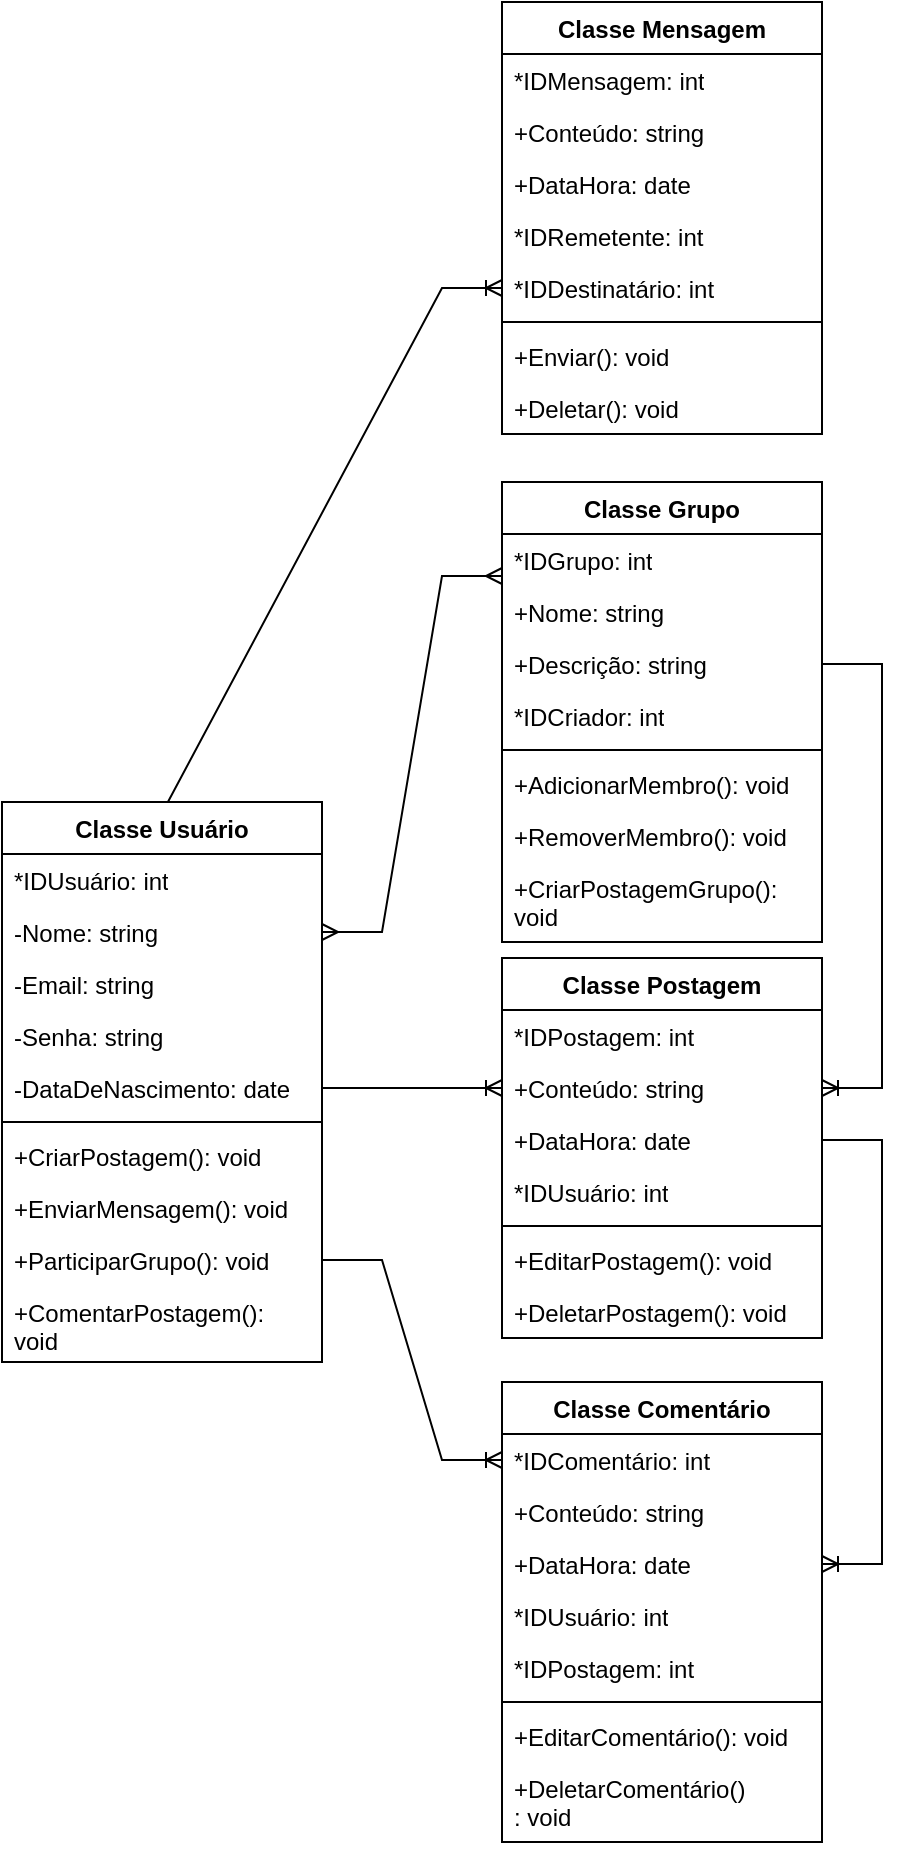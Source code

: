 <mxfile version="24.2.0" type="github">
  <diagram name="Página-1" id="ScOz7lRfuuDPGAUyPSYI">
    <mxGraphModel dx="1434" dy="1949" grid="1" gridSize="10" guides="1" tooltips="1" connect="1" arrows="1" fold="1" page="1" pageScale="1" pageWidth="827" pageHeight="1169" math="0" shadow="0">
      <root>
        <mxCell id="0" />
        <mxCell id="1" parent="0" />
        <mxCell id="bwcWV5bhVWTpJd34gHUj-1" value="Classe Usuário" style="swimlane;fontStyle=1;align=center;verticalAlign=top;childLayout=stackLayout;horizontal=1;startSize=26;horizontalStack=0;resizeParent=1;resizeParentMax=0;resizeLast=0;collapsible=1;marginBottom=0;whiteSpace=wrap;html=1;" vertex="1" parent="1">
          <mxGeometry x="30" y="160" width="160" height="280" as="geometry" />
        </mxCell>
        <mxCell id="bwcWV5bhVWTpJd34gHUj-2" value="*IDUsuário: int" style="text;strokeColor=none;fillColor=none;align=left;verticalAlign=top;spacingLeft=4;spacingRight=4;overflow=hidden;rotatable=0;points=[[0,0.5],[1,0.5]];portConstraint=eastwest;whiteSpace=wrap;html=1;" vertex="1" parent="bwcWV5bhVWTpJd34gHUj-1">
          <mxGeometry y="26" width="160" height="26" as="geometry" />
        </mxCell>
        <mxCell id="bwcWV5bhVWTpJd34gHUj-22" value="-Nome: string" style="text;strokeColor=none;fillColor=none;align=left;verticalAlign=top;spacingLeft=4;spacingRight=4;overflow=hidden;rotatable=0;points=[[0,0.5],[1,0.5]];portConstraint=eastwest;whiteSpace=wrap;html=1;" vertex="1" parent="bwcWV5bhVWTpJd34gHUj-1">
          <mxGeometry y="52" width="160" height="26" as="geometry" />
        </mxCell>
        <mxCell id="bwcWV5bhVWTpJd34gHUj-21" value="-Email: string" style="text;strokeColor=none;fillColor=none;align=left;verticalAlign=top;spacingLeft=4;spacingRight=4;overflow=hidden;rotatable=0;points=[[0,0.5],[1,0.5]];portConstraint=eastwest;whiteSpace=wrap;html=1;" vertex="1" parent="bwcWV5bhVWTpJd34gHUj-1">
          <mxGeometry y="78" width="160" height="26" as="geometry" />
        </mxCell>
        <mxCell id="bwcWV5bhVWTpJd34gHUj-23" value="-Senha: string" style="text;strokeColor=none;fillColor=none;align=left;verticalAlign=top;spacingLeft=4;spacingRight=4;overflow=hidden;rotatable=0;points=[[0,0.5],[1,0.5]];portConstraint=eastwest;whiteSpace=wrap;html=1;" vertex="1" parent="bwcWV5bhVWTpJd34gHUj-1">
          <mxGeometry y="104" width="160" height="26" as="geometry" />
        </mxCell>
        <mxCell id="bwcWV5bhVWTpJd34gHUj-24" value="-DataDeNascimento: date" style="text;strokeColor=none;fillColor=none;align=left;verticalAlign=top;spacingLeft=4;spacingRight=4;overflow=hidden;rotatable=0;points=[[0,0.5],[1,0.5]];portConstraint=eastwest;whiteSpace=wrap;html=1;" vertex="1" parent="bwcWV5bhVWTpJd34gHUj-1">
          <mxGeometry y="130" width="160" height="26" as="geometry" />
        </mxCell>
        <mxCell id="bwcWV5bhVWTpJd34gHUj-3" value="" style="line;strokeWidth=1;fillColor=none;align=left;verticalAlign=middle;spacingTop=-1;spacingLeft=3;spacingRight=3;rotatable=0;labelPosition=right;points=[];portConstraint=eastwest;strokeColor=inherit;" vertex="1" parent="bwcWV5bhVWTpJd34gHUj-1">
          <mxGeometry y="156" width="160" height="8" as="geometry" />
        </mxCell>
        <mxCell id="bwcWV5bhVWTpJd34gHUj-4" value="+CriarPostagem(): void" style="text;strokeColor=none;fillColor=none;align=left;verticalAlign=top;spacingLeft=4;spacingRight=4;overflow=hidden;rotatable=0;points=[[0,0.5],[1,0.5]];portConstraint=eastwest;whiteSpace=wrap;html=1;" vertex="1" parent="bwcWV5bhVWTpJd34gHUj-1">
          <mxGeometry y="164" width="160" height="26" as="geometry" />
        </mxCell>
        <mxCell id="bwcWV5bhVWTpJd34gHUj-26" value="+EnviarMensagem(): void" style="text;strokeColor=none;fillColor=none;align=left;verticalAlign=top;spacingLeft=4;spacingRight=4;overflow=hidden;rotatable=0;points=[[0,0.5],[1,0.5]];portConstraint=eastwest;whiteSpace=wrap;html=1;" vertex="1" parent="bwcWV5bhVWTpJd34gHUj-1">
          <mxGeometry y="190" width="160" height="26" as="geometry" />
        </mxCell>
        <mxCell id="bwcWV5bhVWTpJd34gHUj-27" value="+ParticiparGrupo(): void" style="text;strokeColor=none;fillColor=none;align=left;verticalAlign=top;spacingLeft=4;spacingRight=4;overflow=hidden;rotatable=0;points=[[0,0.5],[1,0.5]];portConstraint=eastwest;whiteSpace=wrap;html=1;" vertex="1" parent="bwcWV5bhVWTpJd34gHUj-1">
          <mxGeometry y="216" width="160" height="26" as="geometry" />
        </mxCell>
        <mxCell id="bwcWV5bhVWTpJd34gHUj-25" value="+ComentarPostagem(): void" style="text;strokeColor=none;fillColor=none;align=left;verticalAlign=top;spacingLeft=4;spacingRight=4;overflow=hidden;rotatable=0;points=[[0,0.5],[1,0.5]];portConstraint=eastwest;whiteSpace=wrap;html=1;" vertex="1" parent="bwcWV5bhVWTpJd34gHUj-1">
          <mxGeometry y="242" width="160" height="38" as="geometry" />
        </mxCell>
        <mxCell id="bwcWV5bhVWTpJd34gHUj-5" value="Classe Postagem&lt;div&gt;&lt;br&gt;&lt;/div&gt;" style="swimlane;fontStyle=1;align=center;verticalAlign=top;childLayout=stackLayout;horizontal=1;startSize=26;horizontalStack=0;resizeParent=1;resizeParentMax=0;resizeLast=0;collapsible=1;marginBottom=0;whiteSpace=wrap;html=1;" vertex="1" parent="1">
          <mxGeometry x="280" y="238" width="160" height="190" as="geometry" />
        </mxCell>
        <mxCell id="bwcWV5bhVWTpJd34gHUj-6" value="*IDPostagem: int" style="text;strokeColor=none;fillColor=none;align=left;verticalAlign=top;spacingLeft=4;spacingRight=4;overflow=hidden;rotatable=0;points=[[0,0.5],[1,0.5]];portConstraint=eastwest;whiteSpace=wrap;html=1;" vertex="1" parent="bwcWV5bhVWTpJd34gHUj-5">
          <mxGeometry y="26" width="160" height="26" as="geometry" />
        </mxCell>
        <mxCell id="bwcWV5bhVWTpJd34gHUj-30" value="+Conteúdo: string" style="text;strokeColor=none;fillColor=none;align=left;verticalAlign=top;spacingLeft=4;spacingRight=4;overflow=hidden;rotatable=0;points=[[0,0.5],[1,0.5]];portConstraint=eastwest;whiteSpace=wrap;html=1;" vertex="1" parent="bwcWV5bhVWTpJd34gHUj-5">
          <mxGeometry y="52" width="160" height="26" as="geometry" />
        </mxCell>
        <mxCell id="bwcWV5bhVWTpJd34gHUj-29" value="+DataHora: date" style="text;strokeColor=none;fillColor=none;align=left;verticalAlign=top;spacingLeft=4;spacingRight=4;overflow=hidden;rotatable=0;points=[[0,0.5],[1,0.5]];portConstraint=eastwest;whiteSpace=wrap;html=1;" vertex="1" parent="bwcWV5bhVWTpJd34gHUj-5">
          <mxGeometry y="78" width="160" height="26" as="geometry" />
        </mxCell>
        <mxCell id="bwcWV5bhVWTpJd34gHUj-28" value="*IDUsuário: int" style="text;strokeColor=none;fillColor=none;align=left;verticalAlign=top;spacingLeft=4;spacingRight=4;overflow=hidden;rotatable=0;points=[[0,0.5],[1,0.5]];portConstraint=eastwest;whiteSpace=wrap;html=1;" vertex="1" parent="bwcWV5bhVWTpJd34gHUj-5">
          <mxGeometry y="104" width="160" height="26" as="geometry" />
        </mxCell>
        <mxCell id="bwcWV5bhVWTpJd34gHUj-7" value="" style="line;strokeWidth=1;fillColor=none;align=left;verticalAlign=middle;spacingTop=-1;spacingLeft=3;spacingRight=3;rotatable=0;labelPosition=right;points=[];portConstraint=eastwest;strokeColor=inherit;" vertex="1" parent="bwcWV5bhVWTpJd34gHUj-5">
          <mxGeometry y="130" width="160" height="8" as="geometry" />
        </mxCell>
        <mxCell id="bwcWV5bhVWTpJd34gHUj-31" value="+EditarPostagem(): void" style="text;strokeColor=none;fillColor=none;align=left;verticalAlign=top;spacingLeft=4;spacingRight=4;overflow=hidden;rotatable=0;points=[[0,0.5],[1,0.5]];portConstraint=eastwest;whiteSpace=wrap;html=1;" vertex="1" parent="bwcWV5bhVWTpJd34gHUj-5">
          <mxGeometry y="138" width="160" height="26" as="geometry" />
        </mxCell>
        <mxCell id="bwcWV5bhVWTpJd34gHUj-8" value="+DeletarPostagem(): void" style="text;strokeColor=none;fillColor=none;align=left;verticalAlign=top;spacingLeft=4;spacingRight=4;overflow=hidden;rotatable=0;points=[[0,0.5],[1,0.5]];portConstraint=eastwest;whiteSpace=wrap;html=1;" vertex="1" parent="bwcWV5bhVWTpJd34gHUj-5">
          <mxGeometry y="164" width="160" height="26" as="geometry" />
        </mxCell>
        <mxCell id="bwcWV5bhVWTpJd34gHUj-9" value="Classe Comentário&lt;div&gt;&lt;br&gt;&lt;/div&gt;" style="swimlane;fontStyle=1;align=center;verticalAlign=top;childLayout=stackLayout;horizontal=1;startSize=26;horizontalStack=0;resizeParent=1;resizeParentMax=0;resizeLast=0;collapsible=1;marginBottom=0;whiteSpace=wrap;html=1;" vertex="1" parent="1">
          <mxGeometry x="280" y="450" width="160" height="230" as="geometry" />
        </mxCell>
        <mxCell id="bwcWV5bhVWTpJd34gHUj-10" value="&lt;span style=&quot;background-color: initial;&quot;&gt;*IDComentário: int&lt;/span&gt;" style="text;strokeColor=none;fillColor=none;align=left;verticalAlign=top;spacingLeft=4;spacingRight=4;overflow=hidden;rotatable=0;points=[[0,0.5],[1,0.5]];portConstraint=eastwest;whiteSpace=wrap;html=1;" vertex="1" parent="bwcWV5bhVWTpJd34gHUj-9">
          <mxGeometry y="26" width="160" height="26" as="geometry" />
        </mxCell>
        <mxCell id="bwcWV5bhVWTpJd34gHUj-33" value="+Conteúdo: string" style="text;strokeColor=none;fillColor=none;align=left;verticalAlign=top;spacingLeft=4;spacingRight=4;overflow=hidden;rotatable=0;points=[[0,0.5],[1,0.5]];portConstraint=eastwest;whiteSpace=wrap;html=1;" vertex="1" parent="bwcWV5bhVWTpJd34gHUj-9">
          <mxGeometry y="52" width="160" height="26" as="geometry" />
        </mxCell>
        <mxCell id="bwcWV5bhVWTpJd34gHUj-34" value="+DataHora: date" style="text;strokeColor=none;fillColor=none;align=left;verticalAlign=top;spacingLeft=4;spacingRight=4;overflow=hidden;rotatable=0;points=[[0,0.5],[1,0.5]];portConstraint=eastwest;whiteSpace=wrap;html=1;" vertex="1" parent="bwcWV5bhVWTpJd34gHUj-9">
          <mxGeometry y="78" width="160" height="26" as="geometry" />
        </mxCell>
        <mxCell id="bwcWV5bhVWTpJd34gHUj-32" value="*IDUsuário: int" style="text;strokeColor=none;fillColor=none;align=left;verticalAlign=top;spacingLeft=4;spacingRight=4;overflow=hidden;rotatable=0;points=[[0,0.5],[1,0.5]];portConstraint=eastwest;whiteSpace=wrap;html=1;" vertex="1" parent="bwcWV5bhVWTpJd34gHUj-9">
          <mxGeometry y="104" width="160" height="26" as="geometry" />
        </mxCell>
        <mxCell id="bwcWV5bhVWTpJd34gHUj-35" value="*IDPostagem: int" style="text;strokeColor=none;fillColor=none;align=left;verticalAlign=top;spacingLeft=4;spacingRight=4;overflow=hidden;rotatable=0;points=[[0,0.5],[1,0.5]];portConstraint=eastwest;whiteSpace=wrap;html=1;" vertex="1" parent="bwcWV5bhVWTpJd34gHUj-9">
          <mxGeometry y="130" width="160" height="26" as="geometry" />
        </mxCell>
        <mxCell id="bwcWV5bhVWTpJd34gHUj-11" value="" style="line;strokeWidth=1;fillColor=none;align=left;verticalAlign=middle;spacingTop=-1;spacingLeft=3;spacingRight=3;rotatable=0;labelPosition=right;points=[];portConstraint=eastwest;strokeColor=inherit;" vertex="1" parent="bwcWV5bhVWTpJd34gHUj-9">
          <mxGeometry y="156" width="160" height="8" as="geometry" />
        </mxCell>
        <mxCell id="bwcWV5bhVWTpJd34gHUj-12" value="+EditarComentário(): void" style="text;strokeColor=none;fillColor=none;align=left;verticalAlign=top;spacingLeft=4;spacingRight=4;overflow=hidden;rotatable=0;points=[[0,0.5],[1,0.5]];portConstraint=eastwest;whiteSpace=wrap;html=1;" vertex="1" parent="bwcWV5bhVWTpJd34gHUj-9">
          <mxGeometry y="164" width="160" height="26" as="geometry" />
        </mxCell>
        <mxCell id="bwcWV5bhVWTpJd34gHUj-37" value="+DeletarComentário()&lt;div&gt;: void&lt;/div&gt;" style="text;strokeColor=none;fillColor=none;align=left;verticalAlign=top;spacingLeft=4;spacingRight=4;overflow=hidden;rotatable=0;points=[[0,0.5],[1,0.5]];portConstraint=eastwest;whiteSpace=wrap;html=1;" vertex="1" parent="bwcWV5bhVWTpJd34gHUj-9">
          <mxGeometry y="190" width="160" height="40" as="geometry" />
        </mxCell>
        <mxCell id="bwcWV5bhVWTpJd34gHUj-13" value="Classe Grupo&lt;span style=&quot;color: rgba(0, 0, 0, 0); font-family: monospace; font-size: 0px; font-weight: 400; text-align: start; text-wrap: nowrap;&quot;&gt;%3CmxGraphModel%3E%3Croot%3E%3CmxCell%20id%3D%220%22%2F%3E%3CmxCell%20id%3D%221%22%20parent%3D%220%22%2F%3E%3CmxCell%20id%3D%222%22%20value%3D%22Usuario%22%20style%3D%22swimlane%3BfontStyle%3D1%3Balign%3Dcenter%3BverticalAlign%3Dtop%3BchildLayout%3DstackLayout%3Bhorizontal%3D1%3BstartSize%3D26%3BhorizontalStack%3D0%3BresizeParent%3D1%3BresizeParentMax%3D0%3BresizeLast%3D0%3Bcollapsible%3D1%3BmarginBottom%3D0%3BwhiteSpace%3Dwrap%3Bhtml%3D1%3B%22%20vertex%3D%221%22%20parent%3D%221%22%3E%3CmxGeometry%20x%3D%22330%22%20y%3D%22360%22%20width%3D%22160%22%20height%3D%2286%22%20as%3D%22geometry%22%2F%3E%3C%2FmxCell%3E%3CmxCell%20id%3D%223%22%20value%3D%22%2B%20field%3A%20type%22%20style%3D%22text%3BstrokeColor%3Dnone%3BfillColor%3Dnone%3Balign%3Dleft%3BverticalAlign%3Dtop%3BspacingLeft%3D4%3BspacingRight%3D4%3Boverflow%3Dhidden%3Brotatable%3D0%3Bpoints%3D%5B%5B0%2C0.5%5D%2C%5B1%2C0.5%5D%5D%3BportConstraint%3Deastwest%3BwhiteSpace%3Dwrap%3Bhtml%3D1%3B%22%20vertex%3D%221%22%20parent%3D%222%22%3E%3CmxGeometry%20y%3D%2226%22%20width%3D%22160%22%20height%3D%2226%22%20as%3D%22geometry%22%2F%3E%3C%2FmxCell%3E%3CmxCell%20id%3D%224%22%20value%3D%22%22%20style%3D%22line%3BstrokeWidth%3D1%3BfillColor%3Dnone%3Balign%3Dleft%3BverticalAlign%3Dmiddle%3BspacingTop%3D-1%3BspacingLeft%3D3%3BspacingRight%3D3%3Brotatable%3D0%3BlabelPosition%3Dright%3Bpoints%3D%5B%5D%3BportConstraint%3Deastwest%3BstrokeColor%3Dinherit%3B%22%20vertex%3D%221%22%20parent%3D%222%22%3E%3CmxGeometry%20y%3D%2252%22%20width%3D%22160%22%20height%3D%228%22%20as%3D%22geometry%22%2F%3E%3C%2FmxCell%3E%3CmxCell%20id%3D%225%22%20value%3D%22%2B%20method(type)%3A%20type%22%20style%3D%22text%3BstrokeColor%3Dnone%3BfillColor%3Dnone%3Balign%3Dleft%3BverticalAlign%3Dtop%3BspacingLeft%3D4%3BspacingRight%3D4%3Boverflow%3Dhidden%3Brotatable%3D0%3Bpoints%3D%5B%5B0%2C0.5%5D%2C%5B1%2C0.5%5D%5D%3BportConstraint%3Deastwest%3BwhiteSpace%3Dwrap%3Bhtml%3D1%3B%22%20vertex%3D%221%22%20parent%3D%222%22%3E%3CmxGeometry%20y%3D%2260%22%20width%3D%22160%22%20height%3D%2226%22%20as%3D%22geometry%22%2F%3E%3C%2FmxCell%3E%3C%2Froot%3E%3C%2FmxGraphModel%3E&lt;/span&gt;" style="swimlane;fontStyle=1;align=center;verticalAlign=top;childLayout=stackLayout;horizontal=1;startSize=26;horizontalStack=0;resizeParent=1;resizeParentMax=0;resizeLast=0;collapsible=1;marginBottom=0;whiteSpace=wrap;html=1;" vertex="1" parent="1">
          <mxGeometry x="280" width="160" height="230" as="geometry" />
        </mxCell>
        <mxCell id="bwcWV5bhVWTpJd34gHUj-38" value="*IDGrupo: int" style="text;strokeColor=none;fillColor=none;align=left;verticalAlign=top;spacingLeft=4;spacingRight=4;overflow=hidden;rotatable=0;points=[[0,0.5],[1,0.5]];portConstraint=eastwest;whiteSpace=wrap;html=1;" vertex="1" parent="bwcWV5bhVWTpJd34gHUj-13">
          <mxGeometry y="26" width="160" height="26" as="geometry" />
        </mxCell>
        <mxCell id="bwcWV5bhVWTpJd34gHUj-39" value="+Nome: string" style="text;strokeColor=none;fillColor=none;align=left;verticalAlign=top;spacingLeft=4;spacingRight=4;overflow=hidden;rotatable=0;points=[[0,0.5],[1,0.5]];portConstraint=eastwest;whiteSpace=wrap;html=1;" vertex="1" parent="bwcWV5bhVWTpJd34gHUj-13">
          <mxGeometry y="52" width="160" height="26" as="geometry" />
        </mxCell>
        <mxCell id="bwcWV5bhVWTpJd34gHUj-44" value="+Descrição: string" style="text;strokeColor=none;fillColor=none;align=left;verticalAlign=top;spacingLeft=4;spacingRight=4;overflow=hidden;rotatable=0;points=[[0,0.5],[1,0.5]];portConstraint=eastwest;whiteSpace=wrap;html=1;" vertex="1" parent="bwcWV5bhVWTpJd34gHUj-13">
          <mxGeometry y="78" width="160" height="26" as="geometry" />
        </mxCell>
        <mxCell id="bwcWV5bhVWTpJd34gHUj-14" value="*IDCriador: int" style="text;strokeColor=none;fillColor=none;align=left;verticalAlign=top;spacingLeft=4;spacingRight=4;overflow=hidden;rotatable=0;points=[[0,0.5],[1,0.5]];portConstraint=eastwest;whiteSpace=wrap;html=1;" vertex="1" parent="bwcWV5bhVWTpJd34gHUj-13">
          <mxGeometry y="104" width="160" height="26" as="geometry" />
        </mxCell>
        <mxCell id="bwcWV5bhVWTpJd34gHUj-15" value="" style="line;strokeWidth=1;fillColor=none;align=left;verticalAlign=middle;spacingTop=-1;spacingLeft=3;spacingRight=3;rotatable=0;labelPosition=right;points=[];portConstraint=eastwest;strokeColor=inherit;" vertex="1" parent="bwcWV5bhVWTpJd34gHUj-13">
          <mxGeometry y="130" width="160" height="8" as="geometry" />
        </mxCell>
        <mxCell id="bwcWV5bhVWTpJd34gHUj-45" value="+AdicionarMembro(): void" style="text;strokeColor=none;fillColor=none;align=left;verticalAlign=top;spacingLeft=4;spacingRight=4;overflow=hidden;rotatable=0;points=[[0,0.5],[1,0.5]];portConstraint=eastwest;whiteSpace=wrap;html=1;" vertex="1" parent="bwcWV5bhVWTpJd34gHUj-13">
          <mxGeometry y="138" width="160" height="26" as="geometry" />
        </mxCell>
        <mxCell id="bwcWV5bhVWTpJd34gHUj-46" value="+RemoverMembro(): void" style="text;strokeColor=none;fillColor=none;align=left;verticalAlign=top;spacingLeft=4;spacingRight=4;overflow=hidden;rotatable=0;points=[[0,0.5],[1,0.5]];portConstraint=eastwest;whiteSpace=wrap;html=1;" vertex="1" parent="bwcWV5bhVWTpJd34gHUj-13">
          <mxGeometry y="164" width="160" height="26" as="geometry" />
        </mxCell>
        <mxCell id="bwcWV5bhVWTpJd34gHUj-16" value="+CriarPostagemGrupo(): void" style="text;strokeColor=none;fillColor=none;align=left;verticalAlign=top;spacingLeft=4;spacingRight=4;overflow=hidden;rotatable=0;points=[[0,0.5],[1,0.5]];portConstraint=eastwest;whiteSpace=wrap;html=1;" vertex="1" parent="bwcWV5bhVWTpJd34gHUj-13">
          <mxGeometry y="190" width="160" height="40" as="geometry" />
        </mxCell>
        <mxCell id="bwcWV5bhVWTpJd34gHUj-17" value="Classe Mensagem" style="swimlane;fontStyle=1;align=center;verticalAlign=top;childLayout=stackLayout;horizontal=1;startSize=26;horizontalStack=0;resizeParent=1;resizeParentMax=0;resizeLast=0;collapsible=1;marginBottom=0;whiteSpace=wrap;html=1;" vertex="1" parent="1">
          <mxGeometry x="280" y="-240" width="160" height="216" as="geometry" />
        </mxCell>
        <mxCell id="bwcWV5bhVWTpJd34gHUj-18" value="*IDMensagem: int" style="text;strokeColor=none;fillColor=none;align=left;verticalAlign=top;spacingLeft=4;spacingRight=4;overflow=hidden;rotatable=0;points=[[0,0.5],[1,0.5]];portConstraint=eastwest;whiteSpace=wrap;html=1;" vertex="1" parent="bwcWV5bhVWTpJd34gHUj-17">
          <mxGeometry y="26" width="160" height="26" as="geometry" />
        </mxCell>
        <mxCell id="bwcWV5bhVWTpJd34gHUj-48" value="+Conteúdo: string" style="text;strokeColor=none;fillColor=none;align=left;verticalAlign=top;spacingLeft=4;spacingRight=4;overflow=hidden;rotatable=0;points=[[0,0.5],[1,0.5]];portConstraint=eastwest;whiteSpace=wrap;html=1;" vertex="1" parent="bwcWV5bhVWTpJd34gHUj-17">
          <mxGeometry y="52" width="160" height="26" as="geometry" />
        </mxCell>
        <mxCell id="bwcWV5bhVWTpJd34gHUj-49" value="+DataHora: date" style="text;strokeColor=none;fillColor=none;align=left;verticalAlign=top;spacingLeft=4;spacingRight=4;overflow=hidden;rotatable=0;points=[[0,0.5],[1,0.5]];portConstraint=eastwest;whiteSpace=wrap;html=1;" vertex="1" parent="bwcWV5bhVWTpJd34gHUj-17">
          <mxGeometry y="78" width="160" height="26" as="geometry" />
        </mxCell>
        <mxCell id="bwcWV5bhVWTpJd34gHUj-50" value="*IDRemetente: int" style="text;strokeColor=none;fillColor=none;align=left;verticalAlign=top;spacingLeft=4;spacingRight=4;overflow=hidden;rotatable=0;points=[[0,0.5],[1,0.5]];portConstraint=eastwest;whiteSpace=wrap;html=1;" vertex="1" parent="bwcWV5bhVWTpJd34gHUj-17">
          <mxGeometry y="104" width="160" height="26" as="geometry" />
        </mxCell>
        <mxCell id="bwcWV5bhVWTpJd34gHUj-47" value="*IDDestinatário: int" style="text;strokeColor=none;fillColor=none;align=left;verticalAlign=top;spacingLeft=4;spacingRight=4;overflow=hidden;rotatable=0;points=[[0,0.5],[1,0.5]];portConstraint=eastwest;whiteSpace=wrap;html=1;" vertex="1" parent="bwcWV5bhVWTpJd34gHUj-17">
          <mxGeometry y="130" width="160" height="26" as="geometry" />
        </mxCell>
        <mxCell id="bwcWV5bhVWTpJd34gHUj-19" value="" style="line;strokeWidth=1;fillColor=none;align=left;verticalAlign=middle;spacingTop=-1;spacingLeft=3;spacingRight=3;rotatable=0;labelPosition=right;points=[];portConstraint=eastwest;strokeColor=inherit;" vertex="1" parent="bwcWV5bhVWTpJd34gHUj-17">
          <mxGeometry y="156" width="160" height="8" as="geometry" />
        </mxCell>
        <mxCell id="bwcWV5bhVWTpJd34gHUj-51" value="+Enviar(): void" style="text;strokeColor=none;fillColor=none;align=left;verticalAlign=top;spacingLeft=4;spacingRight=4;overflow=hidden;rotatable=0;points=[[0,0.5],[1,0.5]];portConstraint=eastwest;whiteSpace=wrap;html=1;" vertex="1" parent="bwcWV5bhVWTpJd34gHUj-17">
          <mxGeometry y="164" width="160" height="26" as="geometry" />
        </mxCell>
        <mxCell id="bwcWV5bhVWTpJd34gHUj-20" value="+Deletar(): void" style="text;strokeColor=none;fillColor=none;align=left;verticalAlign=top;spacingLeft=4;spacingRight=4;overflow=hidden;rotatable=0;points=[[0,0.5],[1,0.5]];portConstraint=eastwest;whiteSpace=wrap;html=1;" vertex="1" parent="bwcWV5bhVWTpJd34gHUj-17">
          <mxGeometry y="190" width="160" height="26" as="geometry" />
        </mxCell>
        <mxCell id="bwcWV5bhVWTpJd34gHUj-52" value="" style="edgeStyle=entityRelationEdgeStyle;fontSize=12;html=1;endArrow=ERoneToMany;rounded=0;exitX=1;exitY=0.5;exitDx=0;exitDy=0;entryX=0;entryY=0.5;entryDx=0;entryDy=0;" edge="1" parent="1" source="bwcWV5bhVWTpJd34gHUj-24" target="bwcWV5bhVWTpJd34gHUj-30">
          <mxGeometry width="100" height="100" relative="1" as="geometry">
            <mxPoint x="360" y="450" as="sourcePoint" />
            <mxPoint x="370" y="174" as="targetPoint" />
          </mxGeometry>
        </mxCell>
        <mxCell id="bwcWV5bhVWTpJd34gHUj-53" value="" style="edgeStyle=entityRelationEdgeStyle;fontSize=12;html=1;endArrow=ERoneToMany;rounded=0;exitX=1;exitY=0.5;exitDx=0;exitDy=0;entryX=0;entryY=0.5;entryDx=0;entryDy=0;" edge="1" parent="1" source="bwcWV5bhVWTpJd34gHUj-27" target="bwcWV5bhVWTpJd34gHUj-10">
          <mxGeometry width="100" height="100" relative="1" as="geometry">
            <mxPoint x="360" y="450" as="sourcePoint" />
            <mxPoint x="250" y="480" as="targetPoint" />
          </mxGeometry>
        </mxCell>
        <mxCell id="bwcWV5bhVWTpJd34gHUj-54" value="" style="edgeStyle=entityRelationEdgeStyle;fontSize=12;html=1;endArrow=ERoneToMany;rounded=0;exitX=1;exitY=0.5;exitDx=0;exitDy=0;entryX=1;entryY=0.5;entryDx=0;entryDy=0;" edge="1" parent="1" source="bwcWV5bhVWTpJd34gHUj-29" target="bwcWV5bhVWTpJd34gHUj-34">
          <mxGeometry width="100" height="100" relative="1" as="geometry">
            <mxPoint x="360" y="450" as="sourcePoint" />
            <mxPoint x="460" y="350" as="targetPoint" />
          </mxGeometry>
        </mxCell>
        <mxCell id="bwcWV5bhVWTpJd34gHUj-55" value="" style="edgeStyle=entityRelationEdgeStyle;fontSize=12;html=1;endArrow=ERmany;startArrow=ERmany;rounded=0;exitX=1;exitY=0.5;exitDx=0;exitDy=0;" edge="1" parent="1" source="bwcWV5bhVWTpJd34gHUj-22">
          <mxGeometry width="100" height="100" relative="1" as="geometry">
            <mxPoint x="360" y="360" as="sourcePoint" />
            <mxPoint x="280" y="47" as="targetPoint" />
          </mxGeometry>
        </mxCell>
        <mxCell id="bwcWV5bhVWTpJd34gHUj-58" value="" style="edgeStyle=entityRelationEdgeStyle;fontSize=12;html=1;endArrow=ERoneToMany;rounded=0;exitX=0.331;exitY=0;exitDx=0;exitDy=0;exitPerimeter=0;" edge="1" parent="1" source="bwcWV5bhVWTpJd34gHUj-1" target="bwcWV5bhVWTpJd34gHUj-47">
          <mxGeometry width="100" height="100" relative="1" as="geometry">
            <mxPoint x="-30" y="230" as="sourcePoint" />
            <mxPoint x="460" y="200" as="targetPoint" />
          </mxGeometry>
        </mxCell>
        <mxCell id="bwcWV5bhVWTpJd34gHUj-59" value="" style="edgeStyle=entityRelationEdgeStyle;fontSize=12;html=1;endArrow=ERoneToMany;rounded=0;exitX=1;exitY=0.5;exitDx=0;exitDy=0;entryX=1;entryY=0.5;entryDx=0;entryDy=0;" edge="1" parent="1" source="bwcWV5bhVWTpJd34gHUj-44" target="bwcWV5bhVWTpJd34gHUj-30">
          <mxGeometry width="100" height="100" relative="1" as="geometry">
            <mxPoint x="360" y="300" as="sourcePoint" />
            <mxPoint x="510" y="270" as="targetPoint" />
          </mxGeometry>
        </mxCell>
      </root>
    </mxGraphModel>
  </diagram>
</mxfile>

